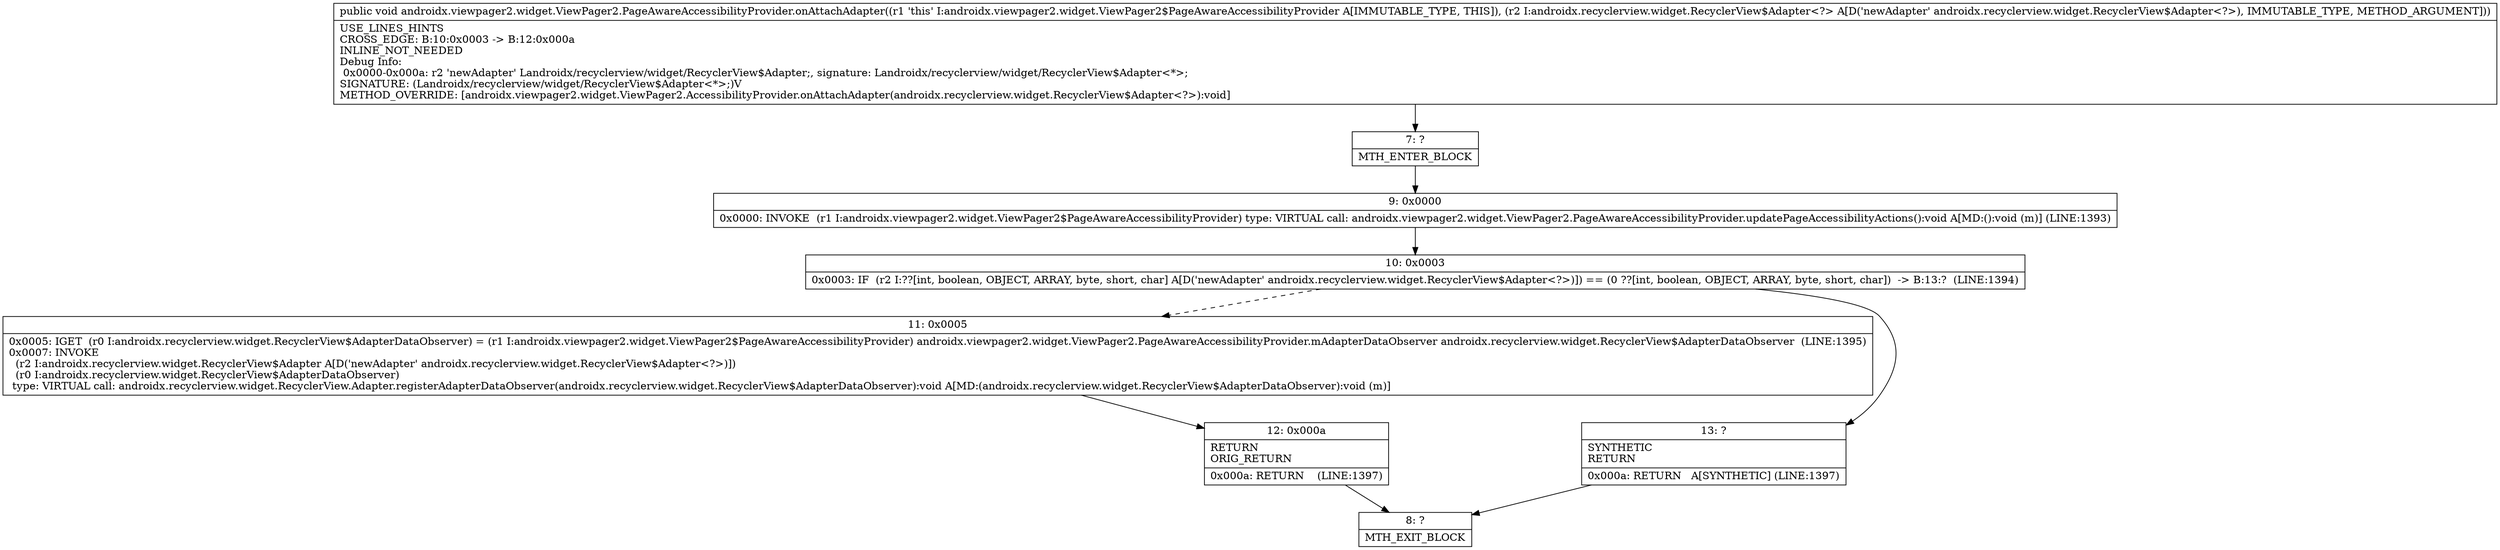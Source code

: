 digraph "CFG forandroidx.viewpager2.widget.ViewPager2.PageAwareAccessibilityProvider.onAttachAdapter(Landroidx\/recyclerview\/widget\/RecyclerView$Adapter;)V" {
Node_7 [shape=record,label="{7\:\ ?|MTH_ENTER_BLOCK\l}"];
Node_9 [shape=record,label="{9\:\ 0x0000|0x0000: INVOKE  (r1 I:androidx.viewpager2.widget.ViewPager2$PageAwareAccessibilityProvider) type: VIRTUAL call: androidx.viewpager2.widget.ViewPager2.PageAwareAccessibilityProvider.updatePageAccessibilityActions():void A[MD:():void (m)] (LINE:1393)\l}"];
Node_10 [shape=record,label="{10\:\ 0x0003|0x0003: IF  (r2 I:??[int, boolean, OBJECT, ARRAY, byte, short, char] A[D('newAdapter' androidx.recyclerview.widget.RecyclerView$Adapter\<?\>)]) == (0 ??[int, boolean, OBJECT, ARRAY, byte, short, char])  \-\> B:13:?  (LINE:1394)\l}"];
Node_11 [shape=record,label="{11\:\ 0x0005|0x0005: IGET  (r0 I:androidx.recyclerview.widget.RecyclerView$AdapterDataObserver) = (r1 I:androidx.viewpager2.widget.ViewPager2$PageAwareAccessibilityProvider) androidx.viewpager2.widget.ViewPager2.PageAwareAccessibilityProvider.mAdapterDataObserver androidx.recyclerview.widget.RecyclerView$AdapterDataObserver  (LINE:1395)\l0x0007: INVOKE  \l  (r2 I:androidx.recyclerview.widget.RecyclerView$Adapter A[D('newAdapter' androidx.recyclerview.widget.RecyclerView$Adapter\<?\>)])\l  (r0 I:androidx.recyclerview.widget.RecyclerView$AdapterDataObserver)\l type: VIRTUAL call: androidx.recyclerview.widget.RecyclerView.Adapter.registerAdapterDataObserver(androidx.recyclerview.widget.RecyclerView$AdapterDataObserver):void A[MD:(androidx.recyclerview.widget.RecyclerView$AdapterDataObserver):void (m)]\l}"];
Node_12 [shape=record,label="{12\:\ 0x000a|RETURN\lORIG_RETURN\l|0x000a: RETURN    (LINE:1397)\l}"];
Node_8 [shape=record,label="{8\:\ ?|MTH_EXIT_BLOCK\l}"];
Node_13 [shape=record,label="{13\:\ ?|SYNTHETIC\lRETURN\l|0x000a: RETURN   A[SYNTHETIC] (LINE:1397)\l}"];
MethodNode[shape=record,label="{public void androidx.viewpager2.widget.ViewPager2.PageAwareAccessibilityProvider.onAttachAdapter((r1 'this' I:androidx.viewpager2.widget.ViewPager2$PageAwareAccessibilityProvider A[IMMUTABLE_TYPE, THIS]), (r2 I:androidx.recyclerview.widget.RecyclerView$Adapter\<?\> A[D('newAdapter' androidx.recyclerview.widget.RecyclerView$Adapter\<?\>), IMMUTABLE_TYPE, METHOD_ARGUMENT]))  | USE_LINES_HINTS\lCROSS_EDGE: B:10:0x0003 \-\> B:12:0x000a\lINLINE_NOT_NEEDED\lDebug Info:\l  0x0000\-0x000a: r2 'newAdapter' Landroidx\/recyclerview\/widget\/RecyclerView$Adapter;, signature: Landroidx\/recyclerview\/widget\/RecyclerView$Adapter\<*\>;\lSIGNATURE: (Landroidx\/recyclerview\/widget\/RecyclerView$Adapter\<*\>;)V\lMETHOD_OVERRIDE: [androidx.viewpager2.widget.ViewPager2.AccessibilityProvider.onAttachAdapter(androidx.recyclerview.widget.RecyclerView$Adapter\<?\>):void]\l}"];
MethodNode -> Node_7;Node_7 -> Node_9;
Node_9 -> Node_10;
Node_10 -> Node_11[style=dashed];
Node_10 -> Node_13;
Node_11 -> Node_12;
Node_12 -> Node_8;
Node_13 -> Node_8;
}


